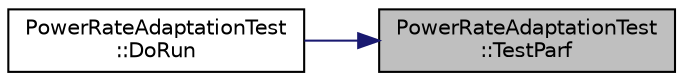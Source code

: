 digraph "PowerRateAdaptationTest::TestParf"
{
 // LATEX_PDF_SIZE
  edge [fontname="Helvetica",fontsize="10",labelfontname="Helvetica",labelfontsize="10"];
  node [fontname="Helvetica",fontsize="10",shape=record];
  rankdir="RL";
  Node1 [label="PowerRateAdaptationTest\l::TestParf",height=0.2,width=0.4,color="black", fillcolor="grey75", style="filled", fontcolor="black",tooltip="Test parf function."];
  Node1 -> Node2 [dir="back",color="midnightblue",fontsize="10",style="solid",fontname="Helvetica"];
  Node2 [label="PowerRateAdaptationTest\l::DoRun",height=0.2,width=0.4,color="black", fillcolor="white", style="filled",URL="$class_power_rate_adaptation_test.html#aab868cfafe1fcef3c1a777720571147d",tooltip="Implementation to actually run this TestCase."];
}
